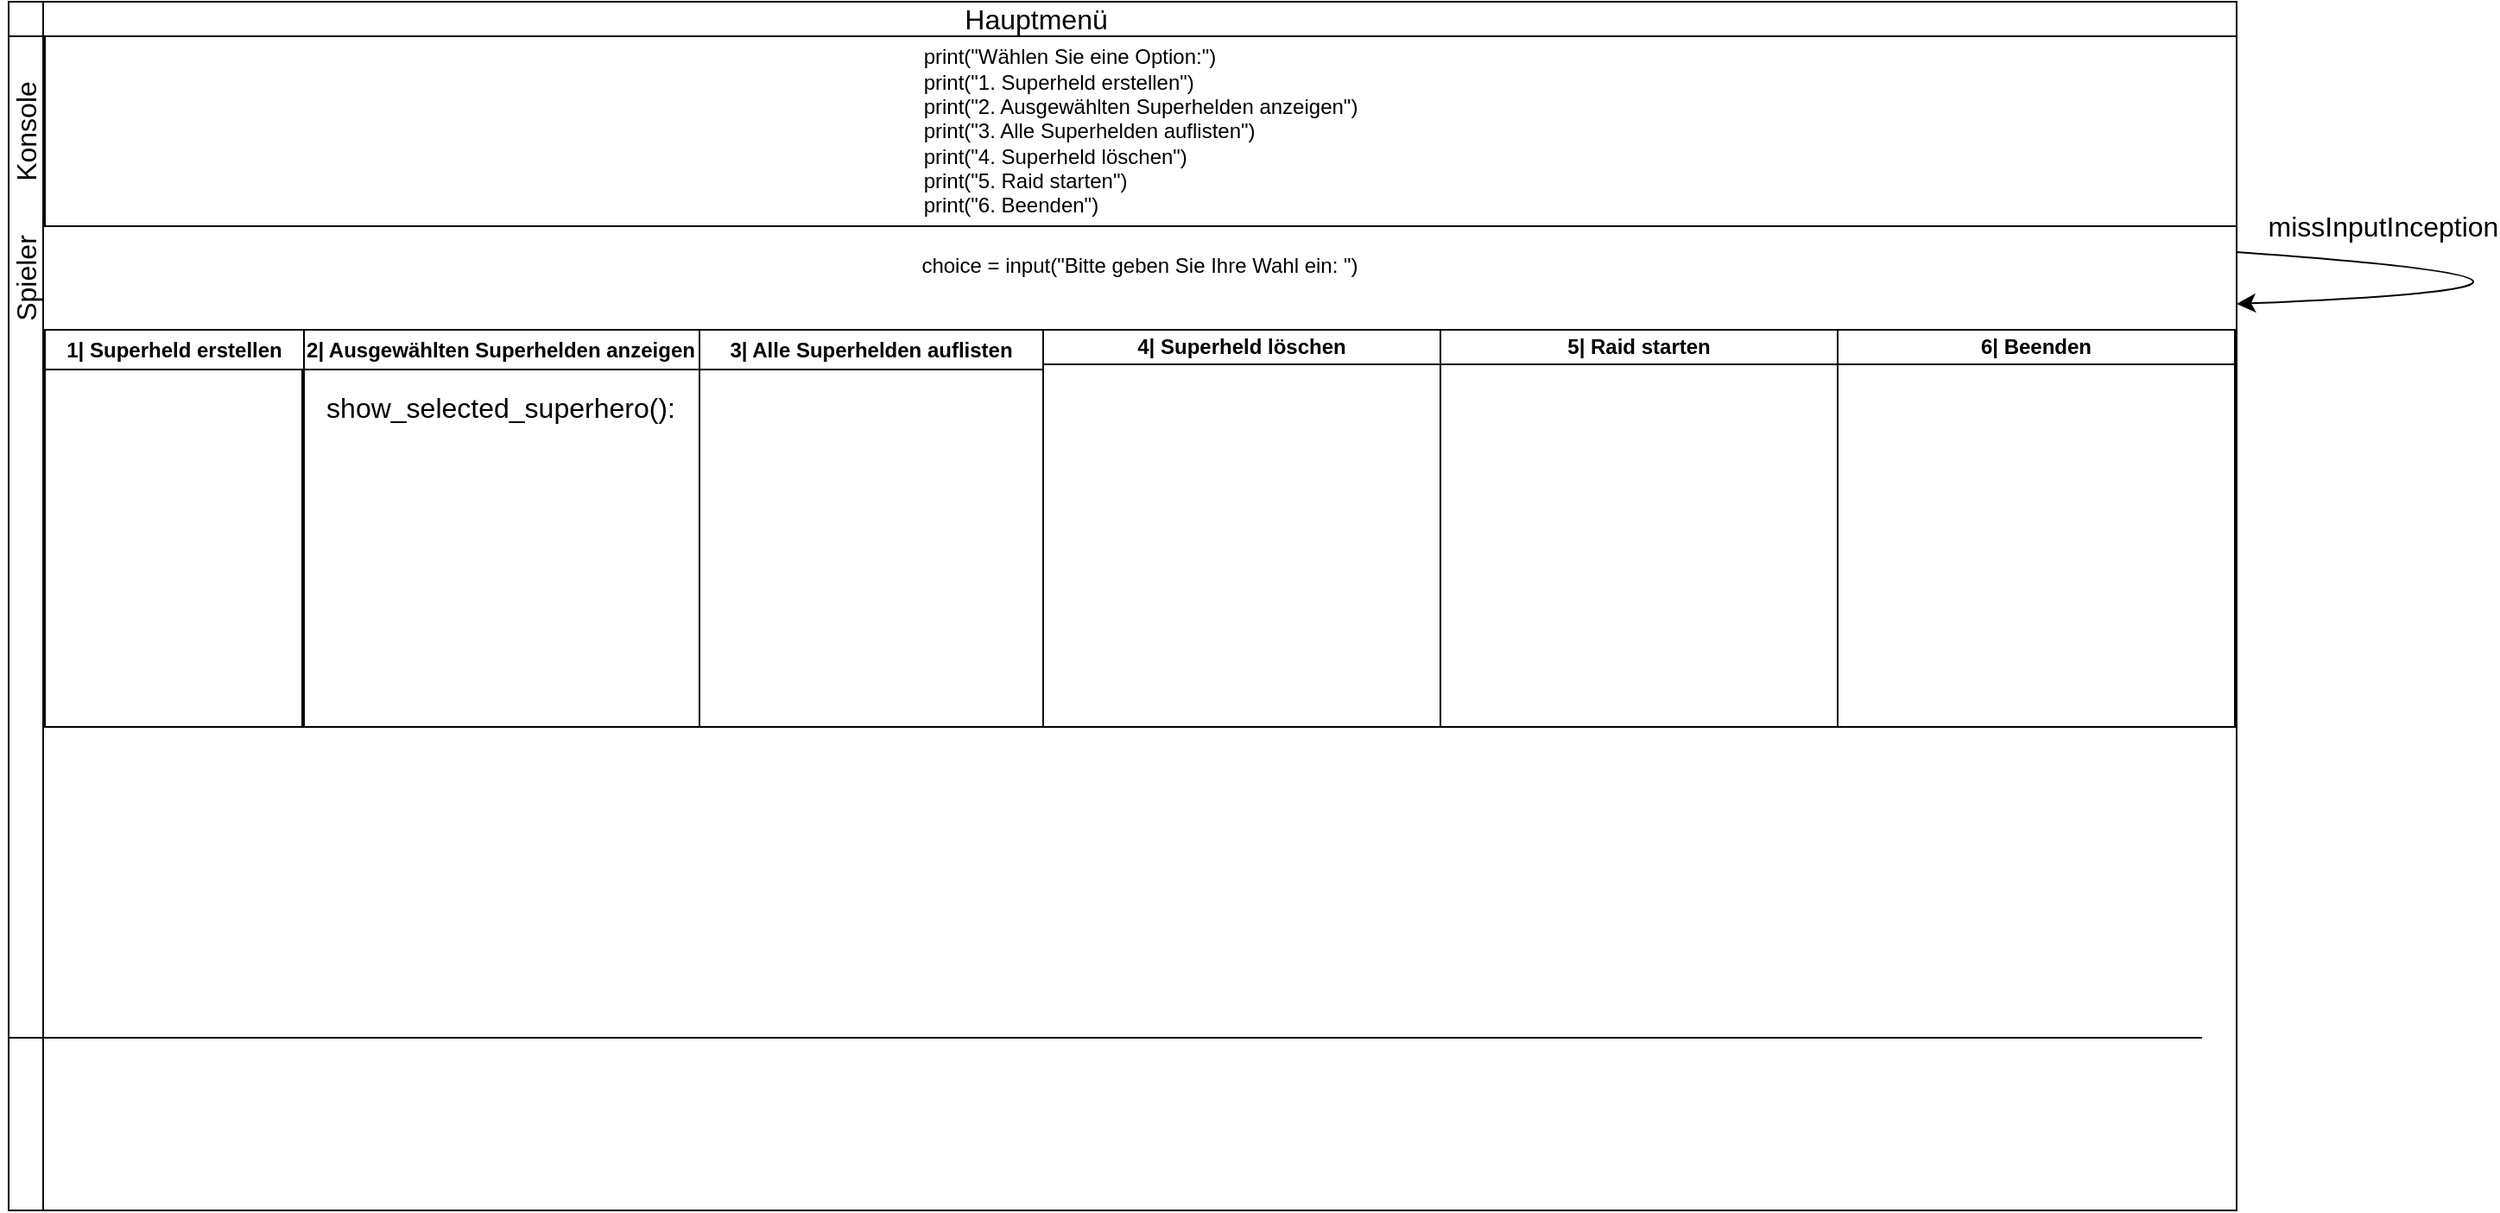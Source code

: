 <mxfile version="26.0.1">
  <diagram id="kgpKYQtTHZ0yAKxKKP6v" name="Page-1">
    <mxGraphModel dx="1040" dy="1157" grid="1" gridSize="10" guides="1" tooltips="1" connect="1" arrows="1" fold="1" page="1" pageScale="1" pageWidth="850" pageHeight="1100" math="0" shadow="0">
      <root>
        <mxCell id="0" />
        <mxCell id="1" parent="0" />
        <mxCell id="sec8ILiSW6V5YE2gVIii-18" value="" style="shape=internalStorage;whiteSpace=wrap;html=1;backgroundOutline=1;" parent="1" vertex="1">
          <mxGeometry x="160" y="10" width="1290" height="700" as="geometry" />
        </mxCell>
        <mxCell id="sec8ILiSW6V5YE2gVIii-19" value="Hauptmenü" style="text;strokeColor=none;fillColor=none;html=1;align=center;verticalAlign=middle;whiteSpace=wrap;rounded=0;fontSize=16;" parent="1" vertex="1">
          <mxGeometry x="670" y="15" width="170" height="10" as="geometry" />
        </mxCell>
        <mxCell id="sec8ILiSW6V5YE2gVIii-20" value="Konsole" style="text;strokeColor=none;fillColor=none;html=1;align=center;verticalAlign=middle;whiteSpace=wrap;rounded=0;fontSize=16;rotation=270;" parent="1" vertex="1">
          <mxGeometry x="140" y="70" width="60" height="30" as="geometry" />
        </mxCell>
        <mxCell id="sec8ILiSW6V5YE2gVIii-25" value="2| Ausgewählten Superhelden anzeigen" style="swimlane;whiteSpace=wrap;html=1;" parent="1" vertex="1">
          <mxGeometry x="330" y="200" width="230" height="230" as="geometry" />
        </mxCell>
        <mxCell id="0A9FZHg9IShd1HqOyawz-1" value="&lt;span class=&quot;hljs-title function_&quot;&gt;show_selected_superhero&lt;/span&gt;():" style="text;strokeColor=none;fillColor=none;html=1;align=center;verticalAlign=middle;whiteSpace=wrap;rounded=0;fontSize=16;" vertex="1" parent="sec8ILiSW6V5YE2gVIii-25">
          <mxGeometry x="10" y="30" width="210" height="30" as="geometry" />
        </mxCell>
        <mxCell id="sec8ILiSW6V5YE2gVIii-26" value="1| Superheld erstellen" style="swimlane;whiteSpace=wrap;html=1;startSize=23;" parent="1" vertex="1">
          <mxGeometry x="181" y="200" width="150" height="230" as="geometry" />
        </mxCell>
        <mxCell id="sec8ILiSW6V5YE2gVIii-27" value="3| Alle Superhelden auflisten" style="swimlane;whiteSpace=wrap;html=1;startSize=23;" parent="1" vertex="1">
          <mxGeometry x="560" y="200" width="199" height="230" as="geometry" />
        </mxCell>
        <mxCell id="sec8ILiSW6V5YE2gVIii-28" value="4| Superheld löschen" style="swimlane;whiteSpace=wrap;html=1;startSize=20;" parent="1" vertex="1">
          <mxGeometry x="759" y="200" width="230" height="230" as="geometry" />
        </mxCell>
        <mxCell id="sec8ILiSW6V5YE2gVIii-29" value="5| Raid starten" style="swimlane;whiteSpace=wrap;html=1;startSize=20;" parent="1" vertex="1">
          <mxGeometry x="989" y="200" width="230" height="230" as="geometry" />
        </mxCell>
        <mxCell id="sec8ILiSW6V5YE2gVIii-30" value="6| Beenden" style="swimlane;whiteSpace=wrap;html=1;startSize=20;" parent="1" vertex="1">
          <mxGeometry x="1219" y="200" width="230" height="230" as="geometry" />
        </mxCell>
        <mxCell id="sec8ILiSW6V5YE2gVIii-33" value="Spieler" style="text;strokeColor=none;fillColor=none;html=1;align=center;verticalAlign=middle;whiteSpace=wrap;rounded=0;fontSize=16;rotation=270;" parent="1" vertex="1">
          <mxGeometry x="140" y="155" width="60" height="30" as="geometry" />
        </mxCell>
        <mxCell id="sec8ILiSW6V5YE2gVIii-37" value="" style="endArrow=none;html=1;rounded=0;fontSize=12;startSize=8;endSize=8;curved=1;entryX=1;entryY=0.5;entryDx=0;entryDy=0;" parent="1" edge="1">
          <mxGeometry width="50" height="50" relative="1" as="geometry">
            <mxPoint x="160" y="610" as="sourcePoint" />
            <mxPoint x="1430" y="610" as="targetPoint" />
          </mxGeometry>
        </mxCell>
        <mxCell id="sec8ILiSW6V5YE2gVIii-41" value="" style="endArrow=none;html=1;rounded=0;fontSize=12;startSize=8;endSize=8;curved=1;" parent="1" target="sec8ILiSW6V5YE2gVIii-18" edge="1">
          <mxGeometry width="50" height="50" relative="1" as="geometry">
            <mxPoint x="160" y="120" as="sourcePoint" />
            <mxPoint x="210" y="70" as="targetPoint" />
          </mxGeometry>
        </mxCell>
        <mxCell id="sec8ILiSW6V5YE2gVIii-56" value="&lt;div style=&quot;text-align: justify;&quot;&gt;&lt;span style=&quot;background-color: initial;&quot; class=&quot;hljs-built_in&quot;&gt;print&lt;/span&gt;&lt;span style=&quot;background-color: initial;&quot;&gt;(&lt;/span&gt;&lt;span style=&quot;background-color: initial;&quot; class=&quot;hljs-string&quot;&gt;&quot;Wählen Sie eine Option:&quot;&lt;/span&gt;&lt;span style=&quot;background-color: initial;&quot;&gt;)&lt;/span&gt;&lt;/div&gt;        &lt;span class=&quot;hljs-built_in&quot;&gt;&lt;div style=&quot;text-align: justify;&quot;&gt;&lt;span style=&quot;background-color: initial;&quot; class=&quot;hljs-built_in&quot;&gt;print&lt;/span&gt;&lt;span style=&quot;background-color: initial;&quot;&gt;(&lt;/span&gt;&lt;span style=&quot;background-color: initial;&quot; class=&quot;hljs-string&quot;&gt;&quot;1. Superheld erstellen&quot;&lt;/span&gt;&lt;span style=&quot;background-color: initial;&quot;&gt;)&lt;/span&gt;&lt;/div&gt;&lt;/span&gt;&lt;div style=&quot;text-align: justify;&quot;&gt;&lt;span style=&quot;background-color: initial;&quot; class=&quot;hljs-built_in&quot;&gt;print&lt;/span&gt;&lt;span style=&quot;background-color: initial;&quot;&gt;(&lt;/span&gt;&lt;span style=&quot;background-color: initial;&quot; class=&quot;hljs-string&quot;&gt;&quot;2. Ausgewählten Superhelden anzeigen&quot;&lt;/span&gt;&lt;span style=&quot;background-color: initial;&quot;&gt;)&lt;/span&gt;&lt;/div&gt;                &lt;span class=&quot;hljs-built_in&quot;&gt;&lt;div style=&quot;text-align: justify;&quot;&gt;&lt;span style=&quot;background-color: initial;&quot; class=&quot;hljs-built_in&quot;&gt;print&lt;/span&gt;&lt;span style=&quot;background-color: initial;&quot;&gt;(&lt;/span&gt;&lt;span style=&quot;background-color: initial;&quot; class=&quot;hljs-string&quot;&gt;&quot;3. Alle Superhelden auflisten&quot;&lt;/span&gt;&lt;span style=&quot;background-color: initial;&quot;&gt;)&lt;/span&gt;&lt;/div&gt;&lt;/span&gt;&lt;div style=&quot;text-align: justify;&quot;&gt;&lt;span style=&quot;background-color: initial;&quot; class=&quot;hljs-built_in&quot;&gt;print&lt;/span&gt;&lt;span style=&quot;background-color: initial;&quot;&gt;(&lt;/span&gt;&lt;span style=&quot;background-color: initial;&quot; class=&quot;hljs-string&quot;&gt;&quot;4. Superheld löschen&quot;&lt;/span&gt;&lt;span style=&quot;background-color: initial;&quot;&gt;)&lt;/span&gt;&lt;/div&gt;                &lt;span class=&quot;hljs-built_in&quot;&gt;&lt;div style=&quot;text-align: justify;&quot;&gt;&lt;span style=&quot;background-color: initial;&quot; class=&quot;hljs-built_in&quot;&gt;print&lt;/span&gt;&lt;span style=&quot;background-color: initial;&quot;&gt;(&lt;/span&gt;&lt;span style=&quot;background-color: initial;&quot; class=&quot;hljs-string&quot;&gt;&quot;5. Raid starten&quot;&lt;/span&gt;&lt;span style=&quot;background-color: initial;&quot;&gt;)&lt;/span&gt;&lt;/div&gt;&lt;/span&gt;&lt;div style=&quot;text-align: justify;&quot;&gt;&lt;span style=&quot;background-color: initial;&quot; class=&quot;hljs-built_in&quot;&gt;print&lt;/span&gt;&lt;span style=&quot;background-color: initial;&quot;&gt;(&lt;/span&gt;&lt;span style=&quot;background-color: initial;&quot; class=&quot;hljs-string&quot;&gt;&quot;6. Beenden&quot;&lt;/span&gt;&lt;span style=&quot;background-color: initial;&quot;&gt;)&lt;/span&gt;&lt;/div&gt;        " style="rounded=0;whiteSpace=wrap;html=1;" parent="1" vertex="1">
          <mxGeometry x="181" y="30" width="1269" height="110" as="geometry" />
        </mxCell>
        <mxCell id="sec8ILiSW6V5YE2gVIii-70" value="&#xa;choice = &lt;span class=&quot;hljs-built_in&quot;&gt;input&lt;/span&gt;(&lt;span class=&quot;hljs-string&quot;&gt;&quot;Bitte geben Sie Ihre Wahl ein: &quot;&lt;/span&gt;)&#xa;&#xa;" style="rounded=0;whiteSpace=wrap;html=1;" parent="1" vertex="1">
          <mxGeometry x="180" y="140" width="1270" height="60" as="geometry" />
        </mxCell>
        <mxCell id="sec8ILiSW6V5YE2gVIii-83" value="" style="endArrow=classic;html=1;rounded=0;fontSize=12;startSize=8;endSize=8;curved=1;entryX=1;entryY=0.75;entryDx=0;entryDy=0;exitX=1;exitY=0.25;exitDx=0;exitDy=0;" parent="1" source="sec8ILiSW6V5YE2gVIii-70" target="sec8ILiSW6V5YE2gVIii-70" edge="1">
          <mxGeometry width="50" height="50" relative="1" as="geometry">
            <mxPoint x="1450" y="100" as="sourcePoint" />
            <mxPoint x="1452.58" y="194.8" as="targetPoint" />
            <Array as="points">
              <mxPoint x="1720" y="174" />
            </Array>
          </mxGeometry>
        </mxCell>
        <mxCell id="sec8ILiSW6V5YE2gVIii-88" value="missInputInception" style="text;strokeColor=none;fillColor=none;html=1;align=center;verticalAlign=middle;whiteSpace=wrap;rounded=0;fontSize=16;" parent="1" vertex="1">
          <mxGeometry x="1500" y="125" width="70" height="30" as="geometry" />
        </mxCell>
      </root>
    </mxGraphModel>
  </diagram>
</mxfile>
